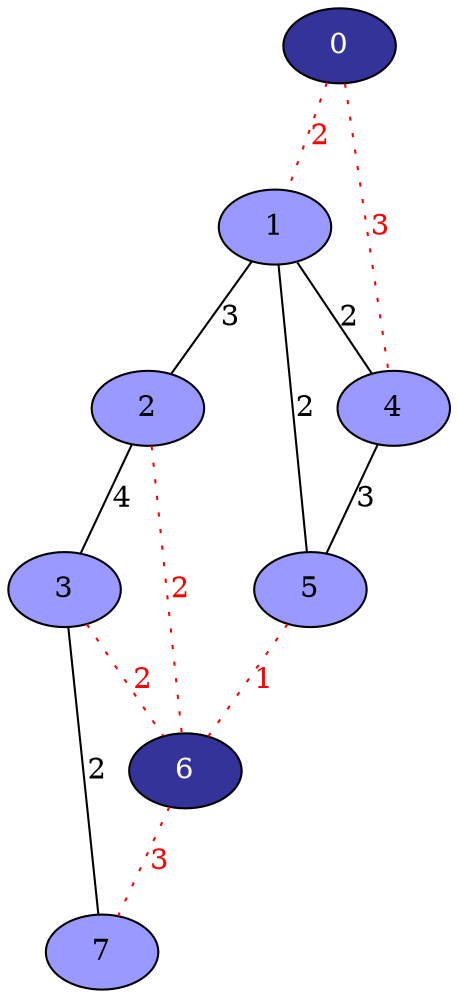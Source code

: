 graph {
  edge [ len=1.2 ];
  0 [ pos="42,73", style="filled", fillcolor="#333399", fontcolor=white ];
  1 [ pos="96,139", style="filled", fillcolor="#9999ff" ];
  2 [ pos="113,209", style="filled", fillcolor="#9999ff" ];
  3 [ pos="179,279", style="filled", fillcolor="#9999ff" ];
  4 [ pos="143,30", style="filled", fillcolor="#9999ff" ];
  5 [ pos="211,100", style="filled", fillcolor="#9999ff" ];
  6 [ pos="228,175", style="filled", fillcolor="#333399", fontcolor=white ];
  7 [ pos="282,241", style="filled", fillcolor="#9999ff" ];
  0 -- 1 [ label="2", color=red, fontcolor=red, style=dotted ];
  1 -- 2 [ label="3", len=1 ];
  2 -- 3 [ label="4" ];
  0 -- 4 [ label="3", color=red, fontcolor=red, style=dotted ];
  1 -- 4 [ label="2", len=1.3 ];
  1 -- 5 [ label="2" ];
  2 -- 6 [ label="2", color=red, fontcolor=red, style=dotted ];
  3 -- 6 [ label="2", len=1.3, color=red, fontcolor=red, style=dotted ];
  3 -- 7 [ label="2" ];
  4 -- 5 [ label="3" ];
  5 -- 6 [ label="1", len=1.1, color=red, fontcolor=red, style=dotted ];
  6 -- 7 [ label="3", color=red, fontcolor=red, style=dotted ];
}